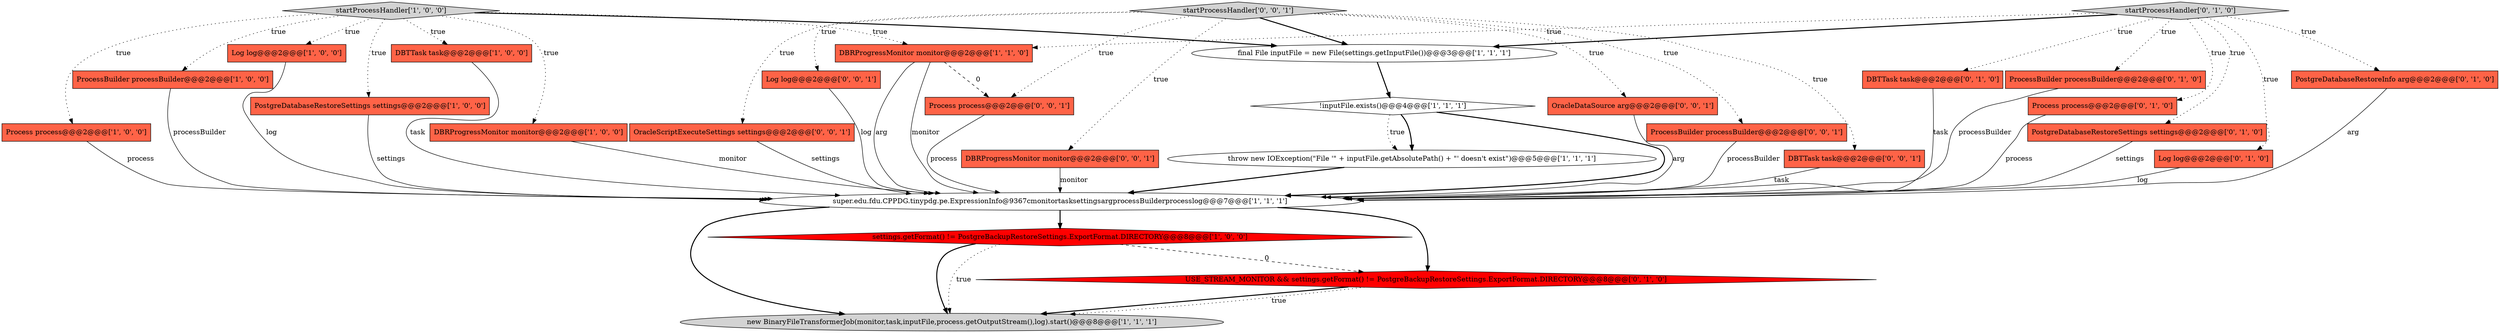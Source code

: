 digraph {
20 [style = filled, label = "DBTTask task@@@2@@@['0', '1', '0']", fillcolor = tomato, shape = box image = "AAA0AAABBB2BBB"];
1 [style = filled, label = "final File inputFile = new File(settings.getInputFile())@@@3@@@['1', '1', '1']", fillcolor = white, shape = ellipse image = "AAA0AAABBB1BBB"];
3 [style = filled, label = "Process process@@@2@@@['1', '0', '0']", fillcolor = tomato, shape = box image = "AAA0AAABBB1BBB"];
2 [style = filled, label = "ProcessBuilder processBuilder@@@2@@@['1', '0', '0']", fillcolor = tomato, shape = box image = "AAA0AAABBB1BBB"];
26 [style = filled, label = "Log log@@@2@@@['0', '0', '1']", fillcolor = tomato, shape = box image = "AAA0AAABBB3BBB"];
28 [style = filled, label = "OracleScriptExecuteSettings settings@@@2@@@['0', '0', '1']", fillcolor = tomato, shape = box image = "AAA0AAABBB3BBB"];
9 [style = filled, label = "super.edu.fdu.CPPDG.tinypdg.pe.ExpressionInfo@9367cmonitortasksettingsargprocessBuilderprocesslog@@@7@@@['1', '1', '1']", fillcolor = white, shape = ellipse image = "AAA0AAABBB1BBB"];
5 [style = filled, label = "PostgreDatabaseRestoreSettings settings@@@2@@@['1', '0', '0']", fillcolor = tomato, shape = box image = "AAA0AAABBB1BBB"];
10 [style = filled, label = "throw new IOException(\"File '\" + inputFile.getAbsolutePath() + \"' doesn't exist\")@@@5@@@['1', '1', '1']", fillcolor = white, shape = ellipse image = "AAA0AAABBB1BBB"];
16 [style = filled, label = "USE_STREAM_MONITOR && settings.getFormat() != PostgreBackupRestoreSettings.ExportFormat.DIRECTORY@@@8@@@['0', '1', '0']", fillcolor = red, shape = diamond image = "AAA1AAABBB2BBB"];
23 [style = filled, label = "startProcessHandler['0', '0', '1']", fillcolor = lightgray, shape = diamond image = "AAA0AAABBB3BBB"];
25 [style = filled, label = "DBRProgressMonitor monitor@@@2@@@['0', '0', '1']", fillcolor = tomato, shape = box image = "AAA0AAABBB3BBB"];
12 [style = filled, label = "settings.getFormat() != PostgreBackupRestoreSettings.ExportFormat.DIRECTORY@@@8@@@['1', '0', '0']", fillcolor = red, shape = diamond image = "AAA1AAABBB1BBB"];
29 [style = filled, label = "Process process@@@2@@@['0', '0', '1']", fillcolor = tomato, shape = box image = "AAA0AAABBB3BBB"];
7 [style = filled, label = "new BinaryFileTransformerJob(monitor,task,inputFile,process.getOutputStream(),log).start()@@@8@@@['1', '1', '1']", fillcolor = lightgray, shape = ellipse image = "AAA0AAABBB1BBB"];
17 [style = filled, label = "ProcessBuilder processBuilder@@@2@@@['0', '1', '0']", fillcolor = tomato, shape = box image = "AAA0AAABBB2BBB"];
14 [style = filled, label = "Process process@@@2@@@['0', '1', '0']", fillcolor = tomato, shape = box image = "AAA0AAABBB2BBB"];
18 [style = filled, label = "PostgreDatabaseRestoreSettings settings@@@2@@@['0', '1', '0']", fillcolor = tomato, shape = box image = "AAA0AAABBB2BBB"];
24 [style = filled, label = "OracleDataSource arg@@@2@@@['0', '0', '1']", fillcolor = tomato, shape = box image = "AAA0AAABBB3BBB"];
4 [style = filled, label = "DBRProgressMonitor monitor@@@2@@@['1', '0', '0']", fillcolor = tomato, shape = box image = "AAA0AAABBB1BBB"];
11 [style = filled, label = "DBRProgressMonitor monitor@@@2@@@['1', '1', '0']", fillcolor = tomato, shape = box image = "AAA0AAABBB1BBB"];
8 [style = filled, label = "startProcessHandler['1', '0', '0']", fillcolor = lightgray, shape = diamond image = "AAA0AAABBB1BBB"];
27 [style = filled, label = "ProcessBuilder processBuilder@@@2@@@['0', '0', '1']", fillcolor = tomato, shape = box image = "AAA0AAABBB3BBB"];
21 [style = filled, label = "startProcessHandler['0', '1', '0']", fillcolor = lightgray, shape = diamond image = "AAA0AAABBB2BBB"];
13 [style = filled, label = "!inputFile.exists()@@@4@@@['1', '1', '1']", fillcolor = white, shape = diamond image = "AAA0AAABBB1BBB"];
22 [style = filled, label = "DBTTask task@@@2@@@['0', '0', '1']", fillcolor = tomato, shape = box image = "AAA0AAABBB3BBB"];
6 [style = filled, label = "Log log@@@2@@@['1', '0', '0']", fillcolor = tomato, shape = box image = "AAA0AAABBB1BBB"];
15 [style = filled, label = "Log log@@@2@@@['0', '1', '0']", fillcolor = tomato, shape = box image = "AAA0AAABBB2BBB"];
19 [style = filled, label = "PostgreDatabaseRestoreInfo arg@@@2@@@['0', '1', '0']", fillcolor = tomato, shape = box image = "AAA0AAABBB2BBB"];
0 [style = filled, label = "DBTTask task@@@2@@@['1', '0', '0']", fillcolor = tomato, shape = box image = "AAA0AAABBB1BBB"];
13->10 [style = bold, label=""];
4->9 [style = solid, label="monitor"];
21->20 [style = dotted, label="true"];
21->11 [style = dotted, label="true"];
14->9 [style = solid, label="process"];
21->15 [style = dotted, label="true"];
23->22 [style = dotted, label="true"];
21->18 [style = dotted, label="true"];
12->16 [style = dashed, label="0"];
8->2 [style = dotted, label="true"];
23->28 [style = dotted, label="true"];
27->9 [style = solid, label="processBuilder"];
2->9 [style = solid, label="processBuilder"];
16->7 [style = bold, label=""];
11->29 [style = dashed, label="0"];
29->9 [style = solid, label="process"];
3->9 [style = solid, label="process"];
21->17 [style = dotted, label="true"];
20->9 [style = solid, label="task"];
9->7 [style = bold, label=""];
13->10 [style = dotted, label="true"];
28->9 [style = solid, label="settings"];
1->13 [style = bold, label=""];
8->4 [style = dotted, label="true"];
12->7 [style = bold, label=""];
9->16 [style = bold, label=""];
8->3 [style = dotted, label="true"];
8->1 [style = bold, label=""];
16->7 [style = dotted, label="true"];
5->9 [style = solid, label="settings"];
15->9 [style = solid, label="log"];
23->26 [style = dotted, label="true"];
8->6 [style = dotted, label="true"];
11->9 [style = solid, label="arg"];
8->5 [style = dotted, label="true"];
26->9 [style = solid, label="log"];
18->9 [style = solid, label="settings"];
21->1 [style = bold, label=""];
21->19 [style = dotted, label="true"];
23->27 [style = dotted, label="true"];
11->9 [style = solid, label="monitor"];
21->14 [style = dotted, label="true"];
6->9 [style = solid, label="log"];
23->1 [style = bold, label=""];
8->11 [style = dotted, label="true"];
8->0 [style = dotted, label="true"];
22->9 [style = solid, label="task"];
10->9 [style = bold, label=""];
13->9 [style = bold, label=""];
24->9 [style = solid, label="arg"];
9->12 [style = bold, label=""];
17->9 [style = solid, label="processBuilder"];
23->29 [style = dotted, label="true"];
0->9 [style = solid, label="task"];
19->9 [style = solid, label="arg"];
12->7 [style = dotted, label="true"];
23->25 [style = dotted, label="true"];
23->24 [style = dotted, label="true"];
25->9 [style = solid, label="monitor"];
}
